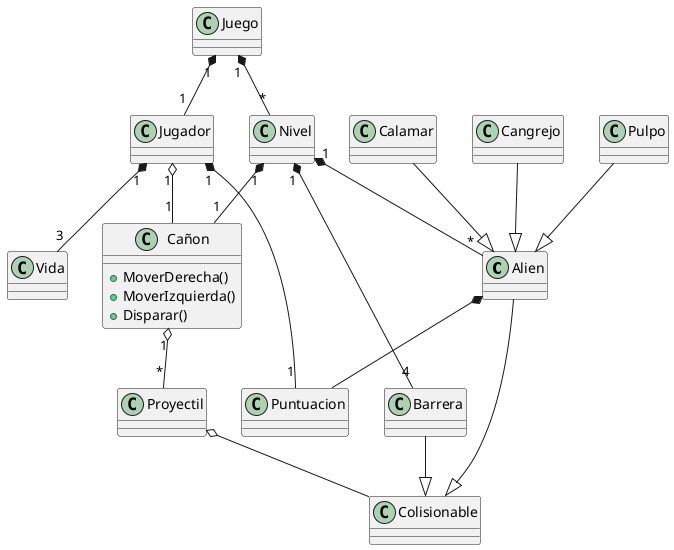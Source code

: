 @startuml space  
class Alien

class Pulpo
class Calamar 
class Cangrejo

class Cañon{
    +MoverDerecha()
    +MoverIzquierda()
    +Disparar()
}  
class Barrera 
class Proyectil
class Vida
class Juego
class Puntuacion
class Nivel
class Colisionable

Juego"1"*--"*" Nivel
Nivel"1"*--"*" Alien 
Nivel"1"*--"1" Cañon
Nivel"1"*--"4" Barrera

Jugador"1" o--"1" Cañon
Jugador"1"*--"3" Vida
Jugador"1"*--"1" Puntuacion

Cañon "1" o-- "*" Proyectil

Juego"1"*-- "1" Jugador

Proyectil o-- Colisionable

Barrera --|> Colisionable
Alien --|> Colisionable

Pulpo--|> Alien 
Calamar--|> Alien 
Cangrejo--|> Alien 

Alien*--Puntuacion
@enduml